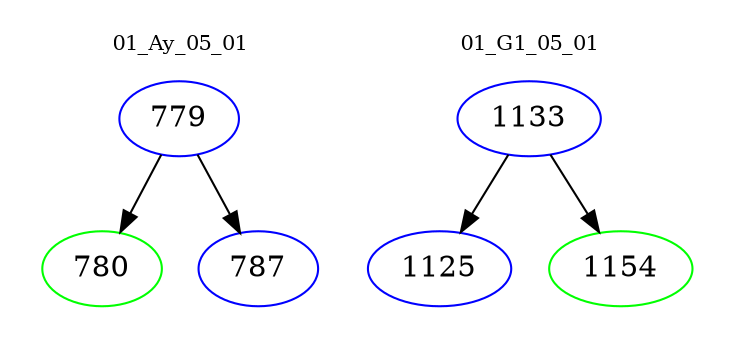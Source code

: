 digraph{
subgraph cluster_0 {
color = white
label = "01_Ay_05_01";
fontsize=10;
T0_779 [label="779", color="blue"]
T0_779 -> T0_780 [color="black"]
T0_780 [label="780", color="green"]
T0_779 -> T0_787 [color="black"]
T0_787 [label="787", color="blue"]
}
subgraph cluster_1 {
color = white
label = "01_G1_05_01";
fontsize=10;
T1_1133 [label="1133", color="blue"]
T1_1133 -> T1_1125 [color="black"]
T1_1125 [label="1125", color="blue"]
T1_1133 -> T1_1154 [color="black"]
T1_1154 [label="1154", color="green"]
}
}
